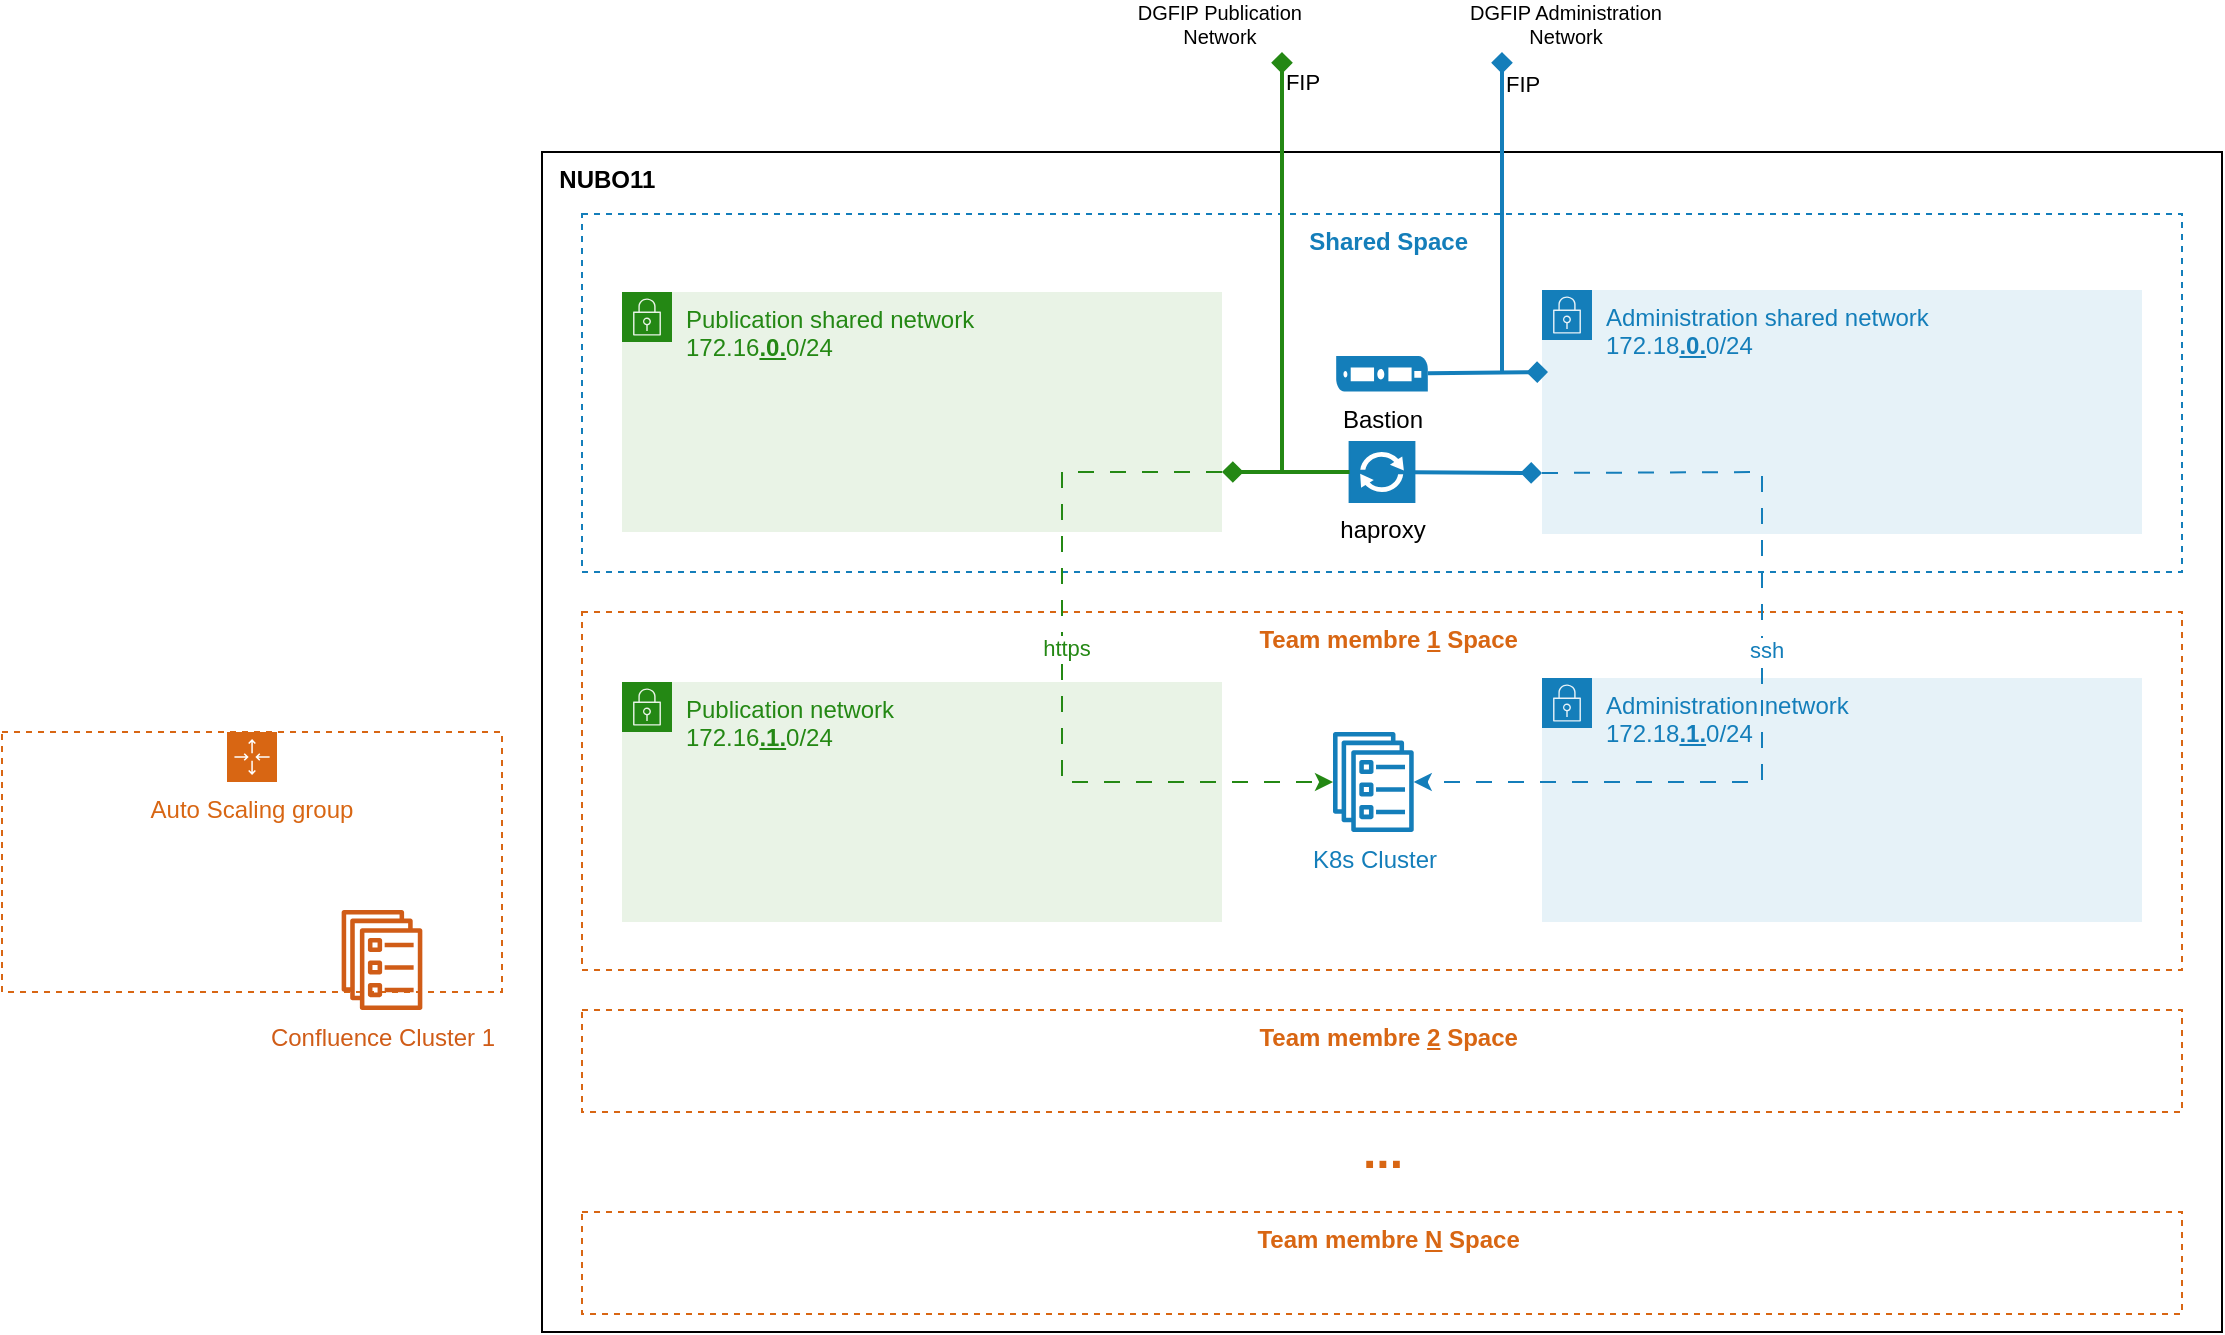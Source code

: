 <mxfile version="21.2.3" type="github">
  <diagram id="jrXY4hO8n29qiqvIHeQG" name="Page-1">
    <mxGraphModel dx="2626" dy="1824" grid="1" gridSize="10" guides="1" tooltips="1" connect="1" arrows="1" fold="1" page="0" pageScale="1" pageWidth="827" pageHeight="1169" math="0" shadow="0">
      <root>
        <mxCell id="0" />
        <mxCell id="1" parent="0" />
        <mxCell id="xgOQFWb6kl7ygXgDytyt-4" value="&amp;nbsp;&amp;nbsp;&lt;b&gt;NUBO11&lt;/b&gt;" style="rounded=0;whiteSpace=wrap;html=1;fillColor=none;verticalAlign=top;align=left;" parent="1" vertex="1">
          <mxGeometry x="-1020" y="-790" width="840" height="590" as="geometry" />
        </mxCell>
        <mxCell id="xgOQFWb6kl7ygXgDytyt-6" value="&lt;b&gt;&amp;nbsp; Team membre &lt;u&gt;1&lt;/u&gt; Space&lt;/b&gt;" style="rounded=0;whiteSpace=wrap;html=1;verticalAlign=top;align=center;fillColor=none;fontColor=#D86613;strokeColor=#D86613;dashed=1;" parent="1" vertex="1">
          <mxGeometry x="-1000" y="-560" width="800" height="179" as="geometry" />
        </mxCell>
        <mxCell id="xgOQFWb6kl7ygXgDytyt-5" value="&lt;b&gt;&amp;nbsp; Shared Space&lt;/b&gt;" style="rounded=0;whiteSpace=wrap;html=1;verticalAlign=top;align=center;fillColor=none;strokeColor=#147EBA;fontColor=#147EBA;dashed=1;" parent="1" vertex="1">
          <mxGeometry x="-1000" y="-759" width="800" height="179" as="geometry" />
        </mxCell>
        <mxCell id="5G6M97Ru5O6IGqaMy1Rf-24" value="Publication shared network&lt;br&gt;172.16&lt;b&gt;&lt;u&gt;.0.&lt;/u&gt;&lt;/b&gt;0/24" style="points=[[0,0],[0.25,0],[0.5,0],[0.75,0],[1,0],[1,0.25],[1,0.5],[1,0.75],[1,1],[0.75,1],[0.5,1],[0.25,1],[0,1],[0,0.75],[0,0.5],[0,0.25]];outlineConnect=0;gradientColor=none;html=1;whiteSpace=wrap;fontSize=12;fontStyle=0;shape=mxgraph.aws4.group;grIcon=mxgraph.aws4.group_security_group;grStroke=0;strokeColor=#248814;fillColor=#E9F3E6;verticalAlign=top;align=left;spacingLeft=30;fontColor=#248814;strokeWidth=6;" parent="1" vertex="1">
          <mxGeometry x="-980" y="-720" width="300" height="120" as="geometry" />
        </mxCell>
        <mxCell id="5G6M97Ru5O6IGqaMy1Rf-25" value="Publication network &lt;br&gt;172.16&lt;b&gt;&lt;u&gt;.1.&lt;/u&gt;&lt;/b&gt;0/24" style="points=[[0,0],[0.25,0],[0.5,0],[0.75,0],[1,0],[1,0.25],[1,0.5],[1,0.75],[1,1],[0.75,1],[0.5,1],[0.25,1],[0,1],[0,0.75],[0,0.5],[0,0.25]];outlineConnect=0;gradientColor=none;html=1;whiteSpace=wrap;fontSize=12;fontStyle=0;shape=mxgraph.aws4.group;grIcon=mxgraph.aws4.group_security_group;grStroke=0;strokeColor=#248814;fillColor=#E9F3E6;verticalAlign=top;align=left;spacingLeft=30;fontColor=#248814;dashed=0;" parent="1" vertex="1">
          <mxGeometry x="-980" y="-525" width="300" height="120" as="geometry" />
        </mxCell>
        <mxCell id="5G6M97Ru5O6IGqaMy1Rf-27" value="Administration shared network &lt;br&gt;172.18&lt;b&gt;&lt;u&gt;.0.&lt;/u&gt;&lt;/b&gt;0/24" style="points=[[0,0],[0.25,0],[0.5,0],[0.75,0],[1,0],[1,0.25],[1,0.5],[1,0.75],[1,1],[0.75,1],[0.5,1],[0.25,1],[0,1],[0,0.75],[0,0.5],[0,0.25]];outlineConnect=0;gradientColor=none;html=1;whiteSpace=wrap;fontSize=12;fontStyle=0;shape=mxgraph.aws4.group;grIcon=mxgraph.aws4.group_security_group;grStroke=0;strokeColor=#147EBA;fillColor=#E6F2F8;verticalAlign=top;align=left;spacingLeft=30;fontColor=#147EBA;dashed=0;" parent="1" vertex="1">
          <mxGeometry x="-520" y="-721" width="300" height="122" as="geometry" />
        </mxCell>
        <mxCell id="5G6M97Ru5O6IGqaMy1Rf-28" value="Auto Scaling group" style="points=[[0,0],[0.25,0],[0.5,0],[0.75,0],[1,0],[1,0.25],[1,0.5],[1,0.75],[1,1],[0.75,1],[0.5,1],[0.25,1],[0,1],[0,0.75],[0,0.5],[0,0.25]];outlineConnect=0;gradientColor=none;html=1;whiteSpace=wrap;fontSize=12;fontStyle=0;shape=mxgraph.aws4.groupCenter;grIcon=mxgraph.aws4.group_auto_scaling_group;grStroke=1;strokeColor=#D86613;fillColor=none;verticalAlign=top;align=center;fontColor=#D86613;dashed=1;spacingTop=25;" parent="1" vertex="1">
          <mxGeometry x="-1290" y="-500" width="250" height="130" as="geometry" />
        </mxCell>
        <mxCell id="5G6M97Ru5O6IGqaMy1Rf-34" value="Confluence Cluster 1" style="outlineConnect=0;gradientColor=none;fillColor=#D05C17;strokeColor=none;dashed=0;verticalLabelPosition=bottom;verticalAlign=top;align=center;html=1;fontSize=12;fontStyle=0;aspect=fixed;pointerEvents=1;shape=mxgraph.aws4.ecs_service;fontColor=#D05C17;" parent="1" vertex="1">
          <mxGeometry x="-1120.52" y="-411" width="41.03" height="50" as="geometry" />
        </mxCell>
        <mxCell id="N_9ljJacKE9F2aMwcfvr-1" value="Administration network&lt;br&gt;172.18&lt;b&gt;&lt;u&gt;.1.&lt;/u&gt;&lt;/b&gt;0/24" style="points=[[0,0],[0.25,0],[0.5,0],[0.75,0],[1,0],[1,0.25],[1,0.5],[1,0.75],[1,1],[0.75,1],[0.5,1],[0.25,1],[0,1],[0,0.75],[0,0.5],[0,0.25]];outlineConnect=0;gradientColor=none;html=1;whiteSpace=wrap;fontSize=12;fontStyle=0;shape=mxgraph.aws4.group;grIcon=mxgraph.aws4.group_security_group;grStroke=0;strokeColor=#147EBA;fillColor=#E6F2F8;verticalAlign=top;align=left;spacingLeft=30;fontColor=#147EBA;dashed=0;" vertex="1" parent="1">
          <mxGeometry x="-520" y="-527" width="300" height="122" as="geometry" />
        </mxCell>
        <mxCell id="N_9ljJacKE9F2aMwcfvr-3" value="Bastion" style="pointerEvents=1;shadow=0;dashed=0;html=1;strokeColor=none;fillColor=#147EBA;labelPosition=center;verticalLabelPosition=bottom;verticalAlign=top;align=center;outlineConnect=0;shape=mxgraph.veeam.server;" vertex="1" parent="1">
          <mxGeometry x="-622.9" y="-688" width="45.8" height="17.8" as="geometry" />
        </mxCell>
        <mxCell id="N_9ljJacKE9F2aMwcfvr-9" value="haproxy" style="pointerEvents=1;shadow=0;dashed=0;html=1;strokeColor=#147EBA;fillColor=#147EBA;labelPosition=center;verticalLabelPosition=bottom;verticalAlign=top;align=center;outlineConnect=0;shape=mxgraph.veeam.2d.proxy;" vertex="1" parent="1">
          <mxGeometry x="-616.2" y="-645" width="32.4" height="30" as="geometry" />
        </mxCell>
        <mxCell id="N_9ljJacKE9F2aMwcfvr-11" value="" style="endArrow=diamond;html=1;rounded=0;entryX=0.01;entryY=0.336;entryDx=0;entryDy=0;endFill=1;strokeColor=#147EBA;entryPerimeter=0;strokeWidth=2;" edge="1" parent="1" source="N_9ljJacKE9F2aMwcfvr-3" target="5G6M97Ru5O6IGqaMy1Rf-27">
          <mxGeometry width="50" height="50" relative="1" as="geometry">
            <mxPoint x="-570" y="-650" as="sourcePoint" />
            <mxPoint x="-520" y="-700" as="targetPoint" />
          </mxGeometry>
        </mxCell>
        <mxCell id="N_9ljJacKE9F2aMwcfvr-12" value="" style="endArrow=diamond;html=1;rounded=0;endFill=1;entryX=0;entryY=0.75;entryDx=0;entryDy=0;strokeColor=#147EBA;strokeWidth=2;" edge="1" parent="1" source="N_9ljJacKE9F2aMwcfvr-9" target="5G6M97Ru5O6IGqaMy1Rf-27">
          <mxGeometry width="50" height="50" relative="1" as="geometry">
            <mxPoint x="-580" y="-629" as="sourcePoint" />
            <mxPoint x="-520" y="-635" as="targetPoint" />
          </mxGeometry>
        </mxCell>
        <mxCell id="N_9ljJacKE9F2aMwcfvr-14" value="" style="endArrow=diamond;html=1;rounded=0;endFill=1;entryX=1;entryY=0.75;entryDx=0;entryDy=0;strokeColor=#248814;strokeWidth=2;" edge="1" parent="1" source="N_9ljJacKE9F2aMwcfvr-9">
          <mxGeometry width="50" height="50" relative="1" as="geometry">
            <mxPoint x="-616.2" y="-633.987" as="sourcePoint" />
            <mxPoint x="-680" y="-630" as="targetPoint" />
          </mxGeometry>
        </mxCell>
        <mxCell id="N_9ljJacKE9F2aMwcfvr-15" value="&lt;b&gt;&amp;nbsp; Team membre &lt;u&gt;2&lt;/u&gt; Space&lt;/b&gt;" style="rounded=0;whiteSpace=wrap;html=1;verticalAlign=top;align=center;fillColor=none;fontColor=#D86613;strokeColor=#D86613;dashed=1;fillStyle=dashed;gradientColor=none;" vertex="1" parent="1">
          <mxGeometry x="-1000" y="-361" width="800" height="51" as="geometry" />
        </mxCell>
        <mxCell id="N_9ljJacKE9F2aMwcfvr-16" value="&lt;font color=&quot;#d86613&quot;&gt;...&lt;br&gt;&lt;/font&gt;" style="text;strokeColor=none;fillColor=none;html=1;fontSize=24;fontStyle=1;verticalAlign=middle;align=center;" vertex="1" parent="1">
          <mxGeometry x="-650" y="-310" width="100" height="40" as="geometry" />
        </mxCell>
        <mxCell id="N_9ljJacKE9F2aMwcfvr-17" value="&lt;b&gt;&amp;nbsp; Team membre &lt;u&gt;N&lt;/u&gt; Space&lt;/b&gt;" style="rounded=0;whiteSpace=wrap;html=1;verticalAlign=top;align=center;fillColor=none;fontColor=#D86613;strokeColor=#D86613;dashed=1;fillStyle=dashed;gradientColor=none;" vertex="1" parent="1">
          <mxGeometry x="-1000" y="-260" width="800" height="51" as="geometry" />
        </mxCell>
        <mxCell id="N_9ljJacKE9F2aMwcfvr-20" value="FIP" style="endArrow=diamond;html=1;rounded=0;endFill=1;strokeColor=#248814;strokeWidth=2;verticalAlign=top;spacingTop=-8;" edge="1" parent="1">
          <mxGeometry x="0.905" y="-10" width="50" height="50" relative="1" as="geometry">
            <mxPoint x="-650" y="-630" as="sourcePoint" />
            <mxPoint x="-650" y="-840" as="targetPoint" />
            <Array as="points">
              <mxPoint x="-650" y="-800" />
            </Array>
            <mxPoint as="offset" />
          </mxGeometry>
        </mxCell>
        <mxCell id="N_9ljJacKE9F2aMwcfvr-22" value="&lt;div style=&quot;text-align: center; font-size: 10px;&quot;&gt;DGFIP Publication&lt;/div&gt;&lt;div style=&quot;text-align: center; font-size: 10px;&quot;&gt;Network&lt;/div&gt;" style="edgeLabel;html=1;align=right;verticalAlign=bottom;resizable=0;points=[];labelPosition=left;verticalLabelPosition=top;spacing=2;labelBackgroundColor=none;fontSize=10;" vertex="1" connectable="0" parent="N_9ljJacKE9F2aMwcfvr-20">
          <mxGeometry x="0.869" relative="1" as="geometry">
            <mxPoint x="10" y="-14" as="offset" />
          </mxGeometry>
        </mxCell>
        <mxCell id="N_9ljJacKE9F2aMwcfvr-24" value="" style="endArrow=diamond;html=1;rounded=0;endFill=1;strokeColor=#147EBA;strokeWidth=2;verticalAlign=top;spacingTop=-8;fontColor=#147EBA;" edge="1" parent="1">
          <mxGeometry width="50" height="50" relative="1" as="geometry">
            <mxPoint x="-540" y="-680" as="sourcePoint" />
            <mxPoint x="-540" y="-840" as="targetPoint" />
            <Array as="points">
              <mxPoint x="-540" y="-810" />
            </Array>
          </mxGeometry>
        </mxCell>
        <mxCell id="N_9ljJacKE9F2aMwcfvr-25" value="&lt;div style=&quot;text-align: center; font-size: 10px;&quot;&gt;DGFIP Administration&lt;/div&gt;&lt;div style=&quot;text-align: center; font-size: 10px;&quot;&gt;Network&lt;/div&gt;" style="edgeLabel;html=1;align=right;verticalAlign=bottom;resizable=0;points=[];labelPosition=left;verticalLabelPosition=top;spacing=2;labelBackgroundColor=none;fontSize=10;" vertex="1" connectable="0" parent="N_9ljJacKE9F2aMwcfvr-24">
          <mxGeometry x="0.869" relative="1" as="geometry">
            <mxPoint x="80" y="-10" as="offset" />
          </mxGeometry>
        </mxCell>
        <mxCell id="N_9ljJacKE9F2aMwcfvr-30" value="FIP" style="edgeLabel;html=1;align=left;verticalAlign=middle;resizable=0;points=[];" vertex="1" connectable="0" parent="N_9ljJacKE9F2aMwcfvr-24">
          <mxGeometry x="0.8" relative="1" as="geometry">
            <mxPoint as="offset" />
          </mxGeometry>
        </mxCell>
        <mxCell id="N_9ljJacKE9F2aMwcfvr-31" value="K8s Cluster" style="outlineConnect=0;gradientColor=none;fillColor=#147EBA;strokeColor=none;dashed=0;verticalLabelPosition=bottom;verticalAlign=top;align=center;html=1;fontSize=12;fontStyle=0;aspect=fixed;pointerEvents=1;shape=mxgraph.aws4.ecs_service;fontColor=#147EBA;" vertex="1" parent="1">
          <mxGeometry x="-624.83" y="-500" width="41.03" height="50" as="geometry" />
        </mxCell>
        <mxCell id="N_9ljJacKE9F2aMwcfvr-32" value="" style="endArrow=classic;html=1;rounded=0;exitX=1;exitY=0.75;exitDx=0;exitDy=0;dashed=1;dashPattern=8 8;strokeColor=#248814;" edge="1" parent="1" source="5G6M97Ru5O6IGqaMy1Rf-24" target="N_9ljJacKE9F2aMwcfvr-31">
          <mxGeometry width="50" height="50" relative="1" as="geometry">
            <mxPoint x="-670" y="-550" as="sourcePoint" />
            <mxPoint x="-620" y="-600" as="targetPoint" />
            <Array as="points">
              <mxPoint x="-760" y="-630" />
              <mxPoint x="-760" y="-475" />
            </Array>
          </mxGeometry>
        </mxCell>
        <mxCell id="N_9ljJacKE9F2aMwcfvr-34" value="https" style="edgeLabel;html=1;align=center;verticalAlign=middle;resizable=0;points=[];fontColor=#248814;labelBackgroundColor=default;" vertex="1" connectable="0" parent="N_9ljJacKE9F2aMwcfvr-32">
          <mxGeometry x="-0.093" y="2" relative="1" as="geometry">
            <mxPoint as="offset" />
          </mxGeometry>
        </mxCell>
        <mxCell id="N_9ljJacKE9F2aMwcfvr-35" value="" style="endArrow=classic;html=1;rounded=0;exitX=0;exitY=0.75;exitDx=0;exitDy=0;dashed=1;dashPattern=8 8;strokeColor=#147EBA;" edge="1" parent="1" source="5G6M97Ru5O6IGqaMy1Rf-27" target="N_9ljJacKE9F2aMwcfvr-31">
          <mxGeometry width="50" height="50" relative="1" as="geometry">
            <mxPoint x="-670" y="-620" as="sourcePoint" />
            <mxPoint x="-614" y="-465" as="targetPoint" />
            <Array as="points">
              <mxPoint x="-410" y="-630" />
              <mxPoint x="-410" y="-475" />
            </Array>
          </mxGeometry>
        </mxCell>
        <mxCell id="N_9ljJacKE9F2aMwcfvr-36" value="ssh" style="edgeLabel;html=1;align=center;verticalAlign=middle;resizable=0;points=[];fontColor=#147EBA;labelBackgroundColor=default;" vertex="1" connectable="0" parent="N_9ljJacKE9F2aMwcfvr-35">
          <mxGeometry x="-0.093" y="2" relative="1" as="geometry">
            <mxPoint as="offset" />
          </mxGeometry>
        </mxCell>
      </root>
    </mxGraphModel>
  </diagram>
</mxfile>
